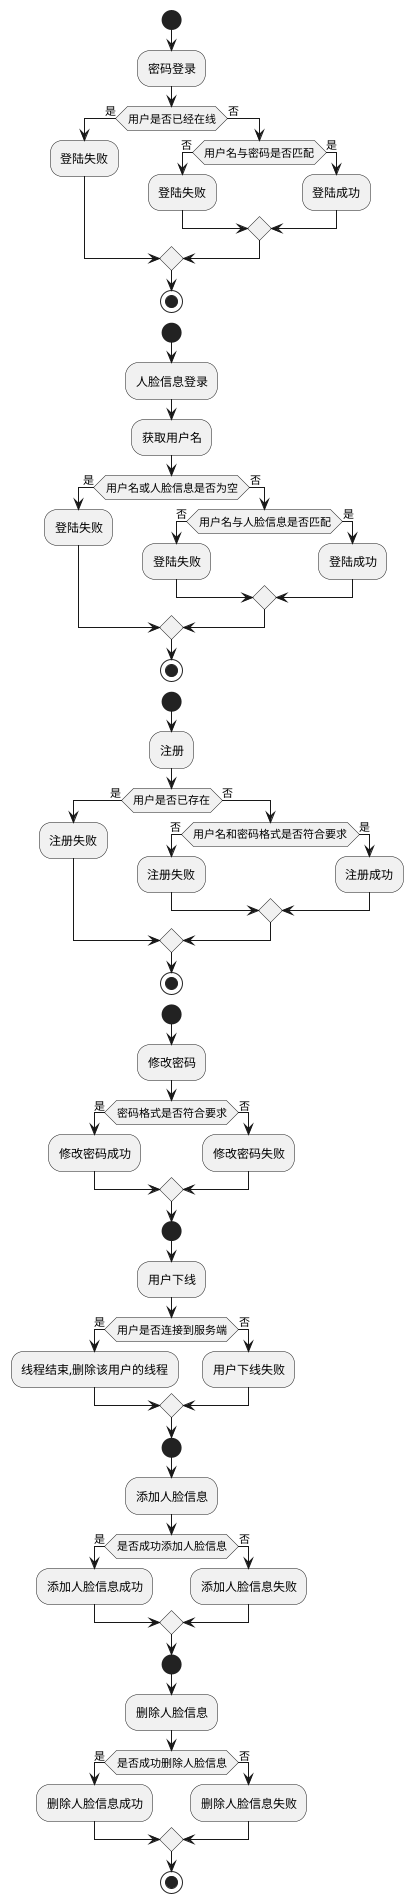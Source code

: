 [@startuml
'https://plantuml.com/activity-diagram-beta

start
:密码登录;
if(用户是否已经在线)then(是)
    :登陆失败;
    else(否)
    if(用户名与密码是否匹配)then(否)
    :登陆失败;
    else(是)
    :登陆成功;
    endif
endif
stop

start
:人脸信息登录;
:获取用户名;
if(用户名或人脸信息是否为空)then(是)
    :登陆失败;
    else(否)
    if(用户名与人脸信息是否匹配)then(否)
    :登陆失败;
    else(是)
    :登陆成功;
    endif
endif
stop

start
:注册;
if(用户是否已存在)then(是)
    :注册失败;
    else(否)
    if(用户名和密码格式是否符合要求)then(否)
    :注册失败;
    else(是)
    :注册成功;
    endif
endif
stop

start
:修改密码;
if(密码格式是否符合要求)then(是)
    :修改密码成功;
    else(否)
    :修改密码失败;
endif

start
:用户下线;
if(用户是否连接到服务端)then(是)
    :线程结束,删除该用户的线程;
    else(否)
    :用户下线失败;
endif

start
:添加人脸信息;
if(是否成功添加人脸信息)then(是)
    :添加人脸信息成功;
    else(否)
    :添加人脸信息失败;
endif

start
:删除人脸信息;
if(是否成功删除人脸信息)then(是)
    :删除人脸信息成功;
    else(否)
    :删除人脸信息失败;
endif

stop







@enduml
]